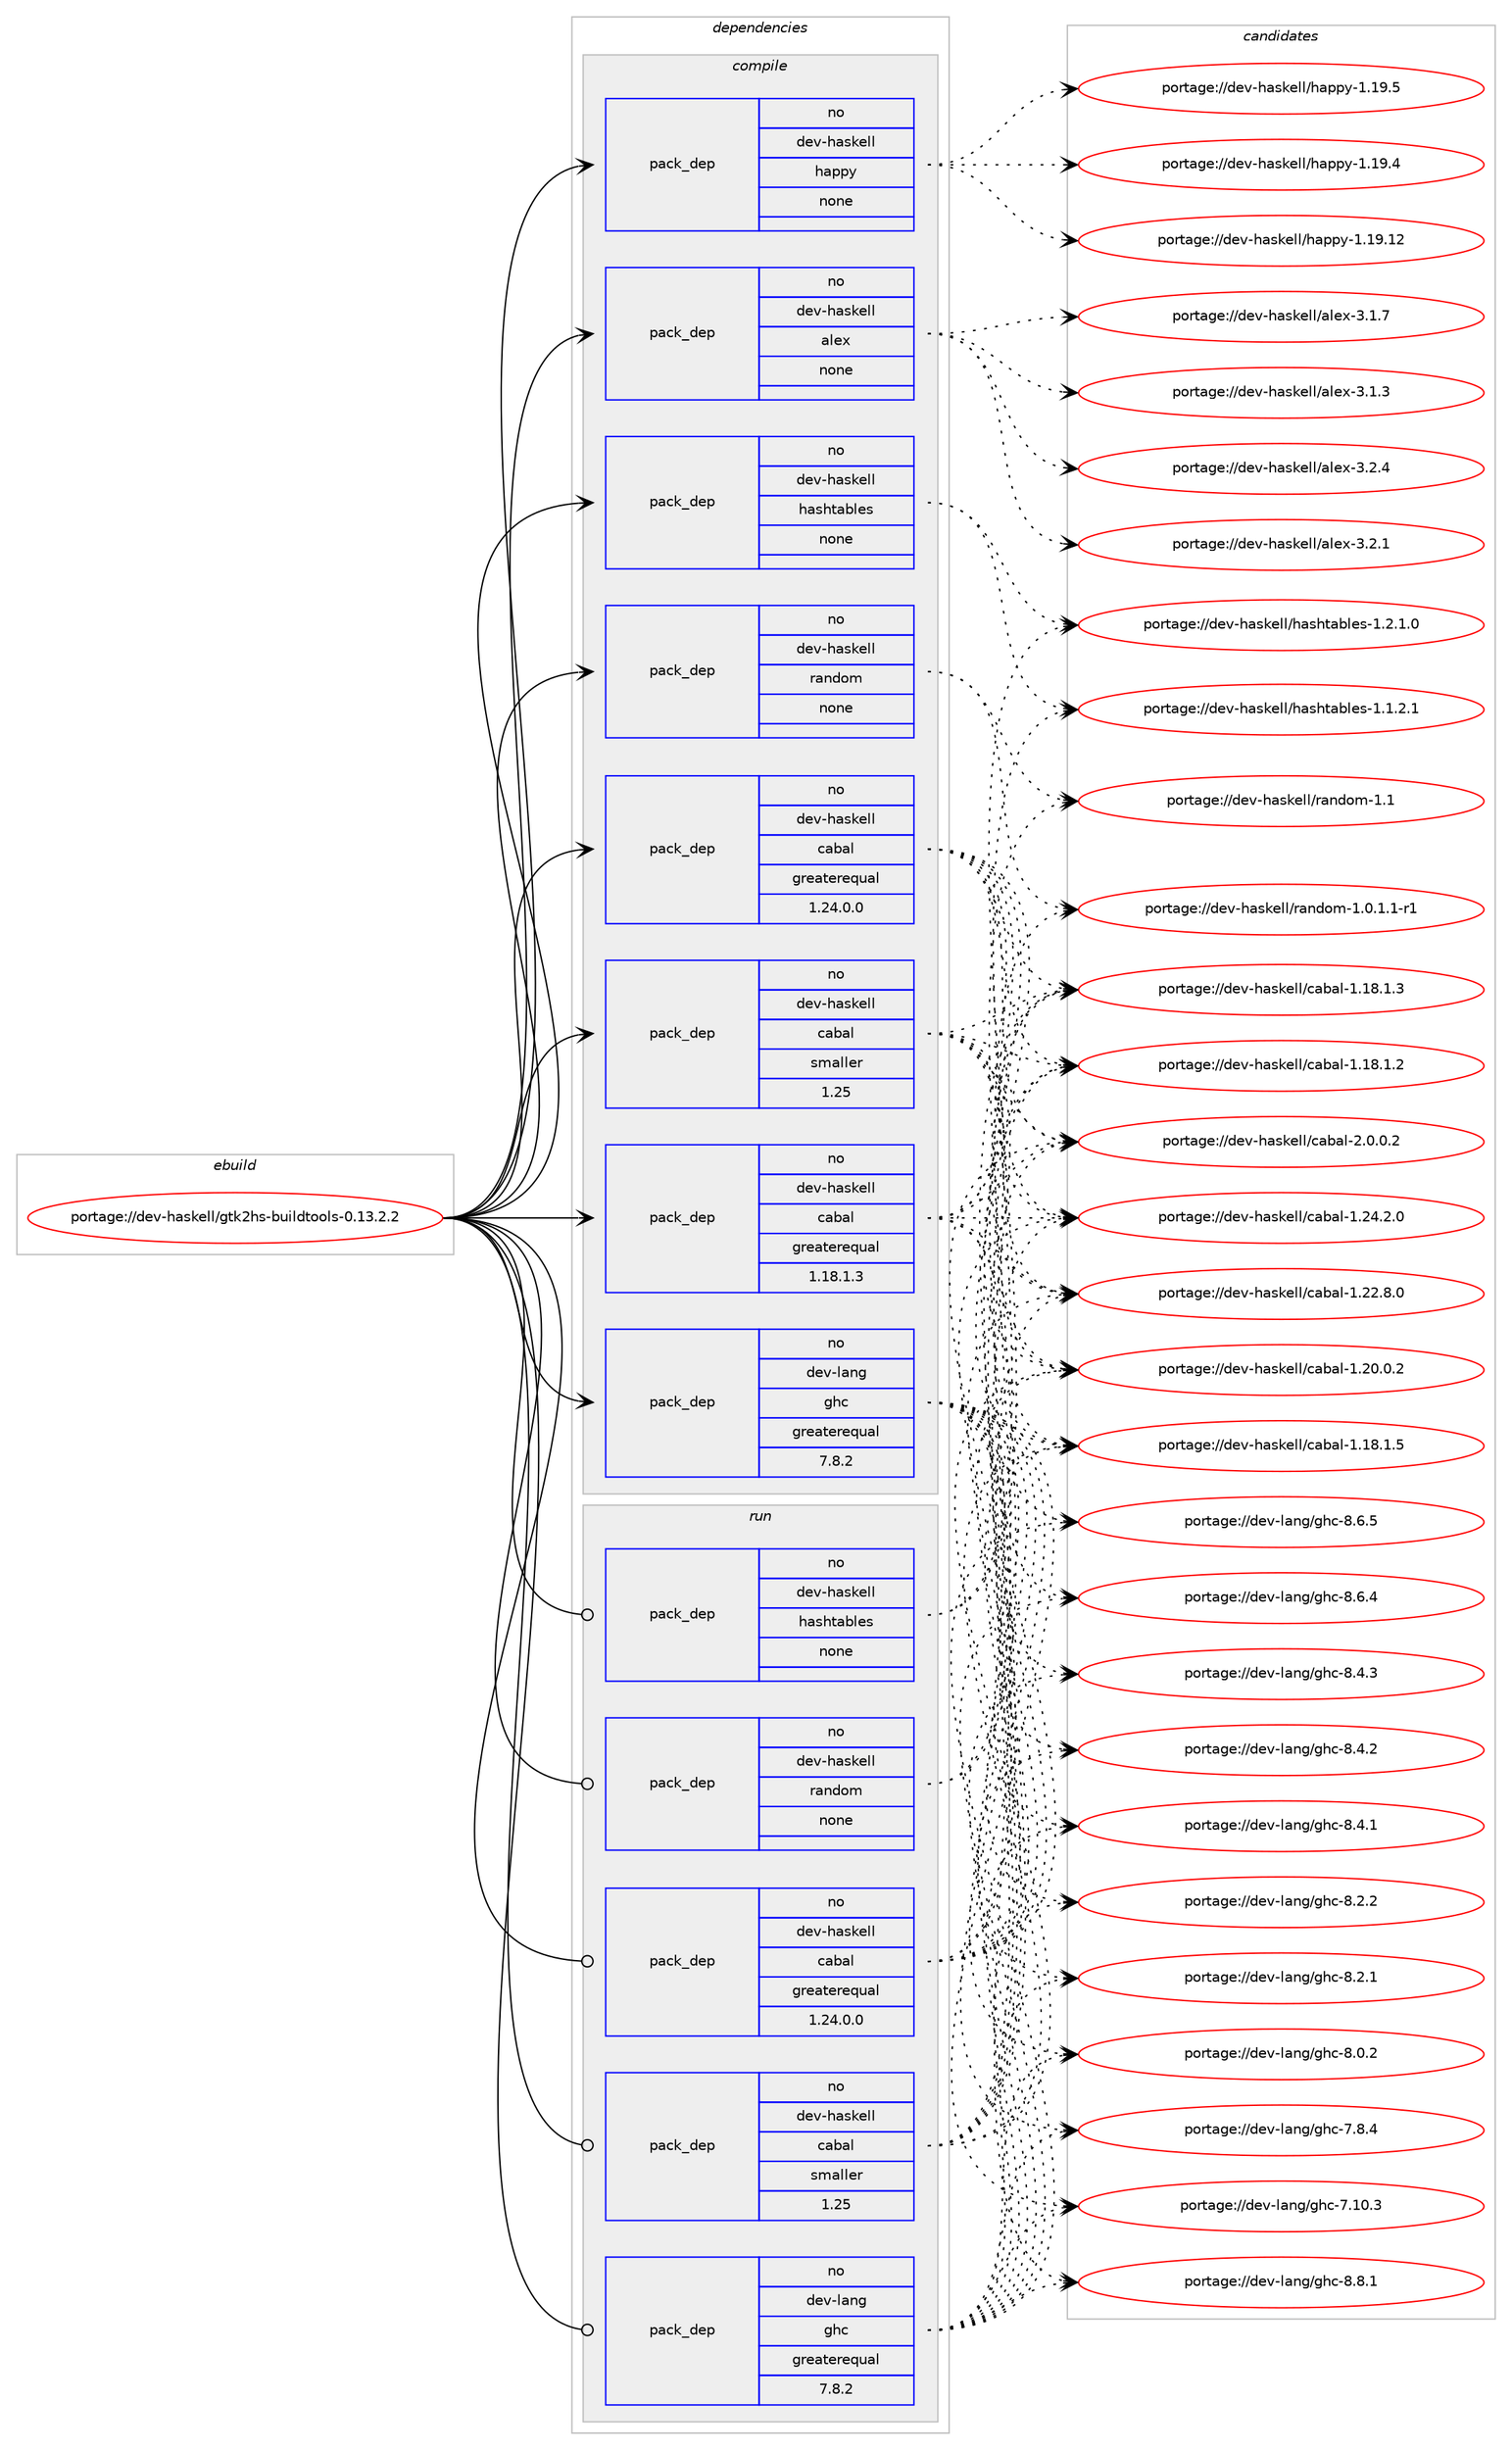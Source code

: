 digraph prolog {

# *************
# Graph options
# *************

newrank=true;
concentrate=true;
compound=true;
graph [rankdir=LR,fontname=Helvetica,fontsize=10,ranksep=1.5];#, ranksep=2.5, nodesep=0.2];
edge  [arrowhead=vee];
node  [fontname=Helvetica,fontsize=10];

# **********
# The ebuild
# **********

subgraph cluster_leftcol {
color=gray;
rank=same;
label=<<i>ebuild</i>>;
id [label="portage://dev-haskell/gtk2hs-buildtools-0.13.2.2", color=red, width=4, href="../dev-haskell/gtk2hs-buildtools-0.13.2.2.svg"];
}

# ****************
# The dependencies
# ****************

subgraph cluster_midcol {
color=gray;
label=<<i>dependencies</i>>;
subgraph cluster_compile {
fillcolor="#eeeeee";
style=filled;
label=<<i>compile</i>>;
subgraph pack420783 {
dependency561190 [label=<<TABLE BORDER="0" CELLBORDER="1" CELLSPACING="0" CELLPADDING="4" WIDTH="220"><TR><TD ROWSPAN="6" CELLPADDING="30">pack_dep</TD></TR><TR><TD WIDTH="110">no</TD></TR><TR><TD>dev-haskell</TD></TR><TR><TD>alex</TD></TR><TR><TD>none</TD></TR><TR><TD></TD></TR></TABLE>>, shape=none, color=blue];
}
id:e -> dependency561190:w [weight=20,style="solid",arrowhead="vee"];
subgraph pack420784 {
dependency561191 [label=<<TABLE BORDER="0" CELLBORDER="1" CELLSPACING="0" CELLPADDING="4" WIDTH="220"><TR><TD ROWSPAN="6" CELLPADDING="30">pack_dep</TD></TR><TR><TD WIDTH="110">no</TD></TR><TR><TD>dev-haskell</TD></TR><TR><TD>cabal</TD></TR><TR><TD>greaterequal</TD></TR><TR><TD>1.18.1.3</TD></TR></TABLE>>, shape=none, color=blue];
}
id:e -> dependency561191:w [weight=20,style="solid",arrowhead="vee"];
subgraph pack420785 {
dependency561192 [label=<<TABLE BORDER="0" CELLBORDER="1" CELLSPACING="0" CELLPADDING="4" WIDTH="220"><TR><TD ROWSPAN="6" CELLPADDING="30">pack_dep</TD></TR><TR><TD WIDTH="110">no</TD></TR><TR><TD>dev-haskell</TD></TR><TR><TD>cabal</TD></TR><TR><TD>greaterequal</TD></TR><TR><TD>1.24.0.0</TD></TR></TABLE>>, shape=none, color=blue];
}
id:e -> dependency561192:w [weight=20,style="solid",arrowhead="vee"];
subgraph pack420786 {
dependency561193 [label=<<TABLE BORDER="0" CELLBORDER="1" CELLSPACING="0" CELLPADDING="4" WIDTH="220"><TR><TD ROWSPAN="6" CELLPADDING="30">pack_dep</TD></TR><TR><TD WIDTH="110">no</TD></TR><TR><TD>dev-haskell</TD></TR><TR><TD>cabal</TD></TR><TR><TD>smaller</TD></TR><TR><TD>1.25</TD></TR></TABLE>>, shape=none, color=blue];
}
id:e -> dependency561193:w [weight=20,style="solid",arrowhead="vee"];
subgraph pack420787 {
dependency561194 [label=<<TABLE BORDER="0" CELLBORDER="1" CELLSPACING="0" CELLPADDING="4" WIDTH="220"><TR><TD ROWSPAN="6" CELLPADDING="30">pack_dep</TD></TR><TR><TD WIDTH="110">no</TD></TR><TR><TD>dev-haskell</TD></TR><TR><TD>happy</TD></TR><TR><TD>none</TD></TR><TR><TD></TD></TR></TABLE>>, shape=none, color=blue];
}
id:e -> dependency561194:w [weight=20,style="solid",arrowhead="vee"];
subgraph pack420788 {
dependency561195 [label=<<TABLE BORDER="0" CELLBORDER="1" CELLSPACING="0" CELLPADDING="4" WIDTH="220"><TR><TD ROWSPAN="6" CELLPADDING="30">pack_dep</TD></TR><TR><TD WIDTH="110">no</TD></TR><TR><TD>dev-haskell</TD></TR><TR><TD>hashtables</TD></TR><TR><TD>none</TD></TR><TR><TD></TD></TR></TABLE>>, shape=none, color=blue];
}
id:e -> dependency561195:w [weight=20,style="solid",arrowhead="vee"];
subgraph pack420789 {
dependency561196 [label=<<TABLE BORDER="0" CELLBORDER="1" CELLSPACING="0" CELLPADDING="4" WIDTH="220"><TR><TD ROWSPAN="6" CELLPADDING="30">pack_dep</TD></TR><TR><TD WIDTH="110">no</TD></TR><TR><TD>dev-haskell</TD></TR><TR><TD>random</TD></TR><TR><TD>none</TD></TR><TR><TD></TD></TR></TABLE>>, shape=none, color=blue];
}
id:e -> dependency561196:w [weight=20,style="solid",arrowhead="vee"];
subgraph pack420790 {
dependency561197 [label=<<TABLE BORDER="0" CELLBORDER="1" CELLSPACING="0" CELLPADDING="4" WIDTH="220"><TR><TD ROWSPAN="6" CELLPADDING="30">pack_dep</TD></TR><TR><TD WIDTH="110">no</TD></TR><TR><TD>dev-lang</TD></TR><TR><TD>ghc</TD></TR><TR><TD>greaterequal</TD></TR><TR><TD>7.8.2</TD></TR></TABLE>>, shape=none, color=blue];
}
id:e -> dependency561197:w [weight=20,style="solid",arrowhead="vee"];
}
subgraph cluster_compileandrun {
fillcolor="#eeeeee";
style=filled;
label=<<i>compile and run</i>>;
}
subgraph cluster_run {
fillcolor="#eeeeee";
style=filled;
label=<<i>run</i>>;
subgraph pack420791 {
dependency561198 [label=<<TABLE BORDER="0" CELLBORDER="1" CELLSPACING="0" CELLPADDING="4" WIDTH="220"><TR><TD ROWSPAN="6" CELLPADDING="30">pack_dep</TD></TR><TR><TD WIDTH="110">no</TD></TR><TR><TD>dev-haskell</TD></TR><TR><TD>cabal</TD></TR><TR><TD>greaterequal</TD></TR><TR><TD>1.24.0.0</TD></TR></TABLE>>, shape=none, color=blue];
}
id:e -> dependency561198:w [weight=20,style="solid",arrowhead="odot"];
subgraph pack420792 {
dependency561199 [label=<<TABLE BORDER="0" CELLBORDER="1" CELLSPACING="0" CELLPADDING="4" WIDTH="220"><TR><TD ROWSPAN="6" CELLPADDING="30">pack_dep</TD></TR><TR><TD WIDTH="110">no</TD></TR><TR><TD>dev-haskell</TD></TR><TR><TD>cabal</TD></TR><TR><TD>smaller</TD></TR><TR><TD>1.25</TD></TR></TABLE>>, shape=none, color=blue];
}
id:e -> dependency561199:w [weight=20,style="solid",arrowhead="odot"];
subgraph pack420793 {
dependency561200 [label=<<TABLE BORDER="0" CELLBORDER="1" CELLSPACING="0" CELLPADDING="4" WIDTH="220"><TR><TD ROWSPAN="6" CELLPADDING="30">pack_dep</TD></TR><TR><TD WIDTH="110">no</TD></TR><TR><TD>dev-haskell</TD></TR><TR><TD>hashtables</TD></TR><TR><TD>none</TD></TR><TR><TD></TD></TR></TABLE>>, shape=none, color=blue];
}
id:e -> dependency561200:w [weight=20,style="solid",arrowhead="odot"];
subgraph pack420794 {
dependency561201 [label=<<TABLE BORDER="0" CELLBORDER="1" CELLSPACING="0" CELLPADDING="4" WIDTH="220"><TR><TD ROWSPAN="6" CELLPADDING="30">pack_dep</TD></TR><TR><TD WIDTH="110">no</TD></TR><TR><TD>dev-haskell</TD></TR><TR><TD>random</TD></TR><TR><TD>none</TD></TR><TR><TD></TD></TR></TABLE>>, shape=none, color=blue];
}
id:e -> dependency561201:w [weight=20,style="solid",arrowhead="odot"];
subgraph pack420795 {
dependency561202 [label=<<TABLE BORDER="0" CELLBORDER="1" CELLSPACING="0" CELLPADDING="4" WIDTH="220"><TR><TD ROWSPAN="6" CELLPADDING="30">pack_dep</TD></TR><TR><TD WIDTH="110">no</TD></TR><TR><TD>dev-lang</TD></TR><TR><TD>ghc</TD></TR><TR><TD>greaterequal</TD></TR><TR><TD>7.8.2</TD></TR></TABLE>>, shape=none, color=blue];
}
id:e -> dependency561202:w [weight=20,style="solid",arrowhead="odot"];
}
}

# **************
# The candidates
# **************

subgraph cluster_choices {
rank=same;
color=gray;
label=<<i>candidates</i>>;

subgraph choice420783 {
color=black;
nodesep=1;
choice10010111845104971151071011081084797108101120455146504652 [label="portage://dev-haskell/alex-3.2.4", color=red, width=4,href="../dev-haskell/alex-3.2.4.svg"];
choice10010111845104971151071011081084797108101120455146504649 [label="portage://dev-haskell/alex-3.2.1", color=red, width=4,href="../dev-haskell/alex-3.2.1.svg"];
choice10010111845104971151071011081084797108101120455146494655 [label="portage://dev-haskell/alex-3.1.7", color=red, width=4,href="../dev-haskell/alex-3.1.7.svg"];
choice10010111845104971151071011081084797108101120455146494651 [label="portage://dev-haskell/alex-3.1.3", color=red, width=4,href="../dev-haskell/alex-3.1.3.svg"];
dependency561190:e -> choice10010111845104971151071011081084797108101120455146504652:w [style=dotted,weight="100"];
dependency561190:e -> choice10010111845104971151071011081084797108101120455146504649:w [style=dotted,weight="100"];
dependency561190:e -> choice10010111845104971151071011081084797108101120455146494655:w [style=dotted,weight="100"];
dependency561190:e -> choice10010111845104971151071011081084797108101120455146494651:w [style=dotted,weight="100"];
}
subgraph choice420784 {
color=black;
nodesep=1;
choice100101118451049711510710110810847999798971084550464846484650 [label="portage://dev-haskell/cabal-2.0.0.2", color=red, width=4,href="../dev-haskell/cabal-2.0.0.2.svg"];
choice10010111845104971151071011081084799979897108454946505246504648 [label="portage://dev-haskell/cabal-1.24.2.0", color=red, width=4,href="../dev-haskell/cabal-1.24.2.0.svg"];
choice10010111845104971151071011081084799979897108454946505046564648 [label="portage://dev-haskell/cabal-1.22.8.0", color=red, width=4,href="../dev-haskell/cabal-1.22.8.0.svg"];
choice10010111845104971151071011081084799979897108454946504846484650 [label="portage://dev-haskell/cabal-1.20.0.2", color=red, width=4,href="../dev-haskell/cabal-1.20.0.2.svg"];
choice10010111845104971151071011081084799979897108454946495646494653 [label="portage://dev-haskell/cabal-1.18.1.5", color=red, width=4,href="../dev-haskell/cabal-1.18.1.5.svg"];
choice10010111845104971151071011081084799979897108454946495646494651 [label="portage://dev-haskell/cabal-1.18.1.3", color=red, width=4,href="../dev-haskell/cabal-1.18.1.3.svg"];
choice10010111845104971151071011081084799979897108454946495646494650 [label="portage://dev-haskell/cabal-1.18.1.2", color=red, width=4,href="../dev-haskell/cabal-1.18.1.2.svg"];
dependency561191:e -> choice100101118451049711510710110810847999798971084550464846484650:w [style=dotted,weight="100"];
dependency561191:e -> choice10010111845104971151071011081084799979897108454946505246504648:w [style=dotted,weight="100"];
dependency561191:e -> choice10010111845104971151071011081084799979897108454946505046564648:w [style=dotted,weight="100"];
dependency561191:e -> choice10010111845104971151071011081084799979897108454946504846484650:w [style=dotted,weight="100"];
dependency561191:e -> choice10010111845104971151071011081084799979897108454946495646494653:w [style=dotted,weight="100"];
dependency561191:e -> choice10010111845104971151071011081084799979897108454946495646494651:w [style=dotted,weight="100"];
dependency561191:e -> choice10010111845104971151071011081084799979897108454946495646494650:w [style=dotted,weight="100"];
}
subgraph choice420785 {
color=black;
nodesep=1;
choice100101118451049711510710110810847999798971084550464846484650 [label="portage://dev-haskell/cabal-2.0.0.2", color=red, width=4,href="../dev-haskell/cabal-2.0.0.2.svg"];
choice10010111845104971151071011081084799979897108454946505246504648 [label="portage://dev-haskell/cabal-1.24.2.0", color=red, width=4,href="../dev-haskell/cabal-1.24.2.0.svg"];
choice10010111845104971151071011081084799979897108454946505046564648 [label="portage://dev-haskell/cabal-1.22.8.0", color=red, width=4,href="../dev-haskell/cabal-1.22.8.0.svg"];
choice10010111845104971151071011081084799979897108454946504846484650 [label="portage://dev-haskell/cabal-1.20.0.2", color=red, width=4,href="../dev-haskell/cabal-1.20.0.2.svg"];
choice10010111845104971151071011081084799979897108454946495646494653 [label="portage://dev-haskell/cabal-1.18.1.5", color=red, width=4,href="../dev-haskell/cabal-1.18.1.5.svg"];
choice10010111845104971151071011081084799979897108454946495646494651 [label="portage://dev-haskell/cabal-1.18.1.3", color=red, width=4,href="../dev-haskell/cabal-1.18.1.3.svg"];
choice10010111845104971151071011081084799979897108454946495646494650 [label="portage://dev-haskell/cabal-1.18.1.2", color=red, width=4,href="../dev-haskell/cabal-1.18.1.2.svg"];
dependency561192:e -> choice100101118451049711510710110810847999798971084550464846484650:w [style=dotted,weight="100"];
dependency561192:e -> choice10010111845104971151071011081084799979897108454946505246504648:w [style=dotted,weight="100"];
dependency561192:e -> choice10010111845104971151071011081084799979897108454946505046564648:w [style=dotted,weight="100"];
dependency561192:e -> choice10010111845104971151071011081084799979897108454946504846484650:w [style=dotted,weight="100"];
dependency561192:e -> choice10010111845104971151071011081084799979897108454946495646494653:w [style=dotted,weight="100"];
dependency561192:e -> choice10010111845104971151071011081084799979897108454946495646494651:w [style=dotted,weight="100"];
dependency561192:e -> choice10010111845104971151071011081084799979897108454946495646494650:w [style=dotted,weight="100"];
}
subgraph choice420786 {
color=black;
nodesep=1;
choice100101118451049711510710110810847999798971084550464846484650 [label="portage://dev-haskell/cabal-2.0.0.2", color=red, width=4,href="../dev-haskell/cabal-2.0.0.2.svg"];
choice10010111845104971151071011081084799979897108454946505246504648 [label="portage://dev-haskell/cabal-1.24.2.0", color=red, width=4,href="../dev-haskell/cabal-1.24.2.0.svg"];
choice10010111845104971151071011081084799979897108454946505046564648 [label="portage://dev-haskell/cabal-1.22.8.0", color=red, width=4,href="../dev-haskell/cabal-1.22.8.0.svg"];
choice10010111845104971151071011081084799979897108454946504846484650 [label="portage://dev-haskell/cabal-1.20.0.2", color=red, width=4,href="../dev-haskell/cabal-1.20.0.2.svg"];
choice10010111845104971151071011081084799979897108454946495646494653 [label="portage://dev-haskell/cabal-1.18.1.5", color=red, width=4,href="../dev-haskell/cabal-1.18.1.5.svg"];
choice10010111845104971151071011081084799979897108454946495646494651 [label="portage://dev-haskell/cabal-1.18.1.3", color=red, width=4,href="../dev-haskell/cabal-1.18.1.3.svg"];
choice10010111845104971151071011081084799979897108454946495646494650 [label="portage://dev-haskell/cabal-1.18.1.2", color=red, width=4,href="../dev-haskell/cabal-1.18.1.2.svg"];
dependency561193:e -> choice100101118451049711510710110810847999798971084550464846484650:w [style=dotted,weight="100"];
dependency561193:e -> choice10010111845104971151071011081084799979897108454946505246504648:w [style=dotted,weight="100"];
dependency561193:e -> choice10010111845104971151071011081084799979897108454946505046564648:w [style=dotted,weight="100"];
dependency561193:e -> choice10010111845104971151071011081084799979897108454946504846484650:w [style=dotted,weight="100"];
dependency561193:e -> choice10010111845104971151071011081084799979897108454946495646494653:w [style=dotted,weight="100"];
dependency561193:e -> choice10010111845104971151071011081084799979897108454946495646494651:w [style=dotted,weight="100"];
dependency561193:e -> choice10010111845104971151071011081084799979897108454946495646494650:w [style=dotted,weight="100"];
}
subgraph choice420787 {
color=black;
nodesep=1;
choice1001011184510497115107101108108471049711211212145494649574653 [label="portage://dev-haskell/happy-1.19.5", color=red, width=4,href="../dev-haskell/happy-1.19.5.svg"];
choice1001011184510497115107101108108471049711211212145494649574652 [label="portage://dev-haskell/happy-1.19.4", color=red, width=4,href="../dev-haskell/happy-1.19.4.svg"];
choice100101118451049711510710110810847104971121121214549464957464950 [label="portage://dev-haskell/happy-1.19.12", color=red, width=4,href="../dev-haskell/happy-1.19.12.svg"];
dependency561194:e -> choice1001011184510497115107101108108471049711211212145494649574653:w [style=dotted,weight="100"];
dependency561194:e -> choice1001011184510497115107101108108471049711211212145494649574652:w [style=dotted,weight="100"];
dependency561194:e -> choice100101118451049711510710110810847104971121121214549464957464950:w [style=dotted,weight="100"];
}
subgraph choice420788 {
color=black;
nodesep=1;
choice1001011184510497115107101108108471049711510411697981081011154549465046494648 [label="portage://dev-haskell/hashtables-1.2.1.0", color=red, width=4,href="../dev-haskell/hashtables-1.2.1.0.svg"];
choice1001011184510497115107101108108471049711510411697981081011154549464946504649 [label="portage://dev-haskell/hashtables-1.1.2.1", color=red, width=4,href="../dev-haskell/hashtables-1.1.2.1.svg"];
dependency561195:e -> choice1001011184510497115107101108108471049711510411697981081011154549465046494648:w [style=dotted,weight="100"];
dependency561195:e -> choice1001011184510497115107101108108471049711510411697981081011154549464946504649:w [style=dotted,weight="100"];
}
subgraph choice420789 {
color=black;
nodesep=1;
choice1001011184510497115107101108108471149711010011110945494649 [label="portage://dev-haskell/random-1.1", color=red, width=4,href="../dev-haskell/random-1.1.svg"];
choice1001011184510497115107101108108471149711010011110945494648464946494511449 [label="portage://dev-haskell/random-1.0.1.1-r1", color=red, width=4,href="../dev-haskell/random-1.0.1.1-r1.svg"];
dependency561196:e -> choice1001011184510497115107101108108471149711010011110945494649:w [style=dotted,weight="100"];
dependency561196:e -> choice1001011184510497115107101108108471149711010011110945494648464946494511449:w [style=dotted,weight="100"];
}
subgraph choice420790 {
color=black;
nodesep=1;
choice10010111845108971101034710310499455646564649 [label="portage://dev-lang/ghc-8.8.1", color=red, width=4,href="../dev-lang/ghc-8.8.1.svg"];
choice10010111845108971101034710310499455646544653 [label="portage://dev-lang/ghc-8.6.5", color=red, width=4,href="../dev-lang/ghc-8.6.5.svg"];
choice10010111845108971101034710310499455646544652 [label="portage://dev-lang/ghc-8.6.4", color=red, width=4,href="../dev-lang/ghc-8.6.4.svg"];
choice10010111845108971101034710310499455646524651 [label="portage://dev-lang/ghc-8.4.3", color=red, width=4,href="../dev-lang/ghc-8.4.3.svg"];
choice10010111845108971101034710310499455646524650 [label="portage://dev-lang/ghc-8.4.2", color=red, width=4,href="../dev-lang/ghc-8.4.2.svg"];
choice10010111845108971101034710310499455646524649 [label="portage://dev-lang/ghc-8.4.1", color=red, width=4,href="../dev-lang/ghc-8.4.1.svg"];
choice10010111845108971101034710310499455646504650 [label="portage://dev-lang/ghc-8.2.2", color=red, width=4,href="../dev-lang/ghc-8.2.2.svg"];
choice10010111845108971101034710310499455646504649 [label="portage://dev-lang/ghc-8.2.1", color=red, width=4,href="../dev-lang/ghc-8.2.1.svg"];
choice10010111845108971101034710310499455646484650 [label="portage://dev-lang/ghc-8.0.2", color=red, width=4,href="../dev-lang/ghc-8.0.2.svg"];
choice10010111845108971101034710310499455546564652 [label="portage://dev-lang/ghc-7.8.4", color=red, width=4,href="../dev-lang/ghc-7.8.4.svg"];
choice1001011184510897110103471031049945554649484651 [label="portage://dev-lang/ghc-7.10.3", color=red, width=4,href="../dev-lang/ghc-7.10.3.svg"];
dependency561197:e -> choice10010111845108971101034710310499455646564649:w [style=dotted,weight="100"];
dependency561197:e -> choice10010111845108971101034710310499455646544653:w [style=dotted,weight="100"];
dependency561197:e -> choice10010111845108971101034710310499455646544652:w [style=dotted,weight="100"];
dependency561197:e -> choice10010111845108971101034710310499455646524651:w [style=dotted,weight="100"];
dependency561197:e -> choice10010111845108971101034710310499455646524650:w [style=dotted,weight="100"];
dependency561197:e -> choice10010111845108971101034710310499455646524649:w [style=dotted,weight="100"];
dependency561197:e -> choice10010111845108971101034710310499455646504650:w [style=dotted,weight="100"];
dependency561197:e -> choice10010111845108971101034710310499455646504649:w [style=dotted,weight="100"];
dependency561197:e -> choice10010111845108971101034710310499455646484650:w [style=dotted,weight="100"];
dependency561197:e -> choice10010111845108971101034710310499455546564652:w [style=dotted,weight="100"];
dependency561197:e -> choice1001011184510897110103471031049945554649484651:w [style=dotted,weight="100"];
}
subgraph choice420791 {
color=black;
nodesep=1;
choice100101118451049711510710110810847999798971084550464846484650 [label="portage://dev-haskell/cabal-2.0.0.2", color=red, width=4,href="../dev-haskell/cabal-2.0.0.2.svg"];
choice10010111845104971151071011081084799979897108454946505246504648 [label="portage://dev-haskell/cabal-1.24.2.0", color=red, width=4,href="../dev-haskell/cabal-1.24.2.0.svg"];
choice10010111845104971151071011081084799979897108454946505046564648 [label="portage://dev-haskell/cabal-1.22.8.0", color=red, width=4,href="../dev-haskell/cabal-1.22.8.0.svg"];
choice10010111845104971151071011081084799979897108454946504846484650 [label="portage://dev-haskell/cabal-1.20.0.2", color=red, width=4,href="../dev-haskell/cabal-1.20.0.2.svg"];
choice10010111845104971151071011081084799979897108454946495646494653 [label="portage://dev-haskell/cabal-1.18.1.5", color=red, width=4,href="../dev-haskell/cabal-1.18.1.5.svg"];
choice10010111845104971151071011081084799979897108454946495646494651 [label="portage://dev-haskell/cabal-1.18.1.3", color=red, width=4,href="../dev-haskell/cabal-1.18.1.3.svg"];
choice10010111845104971151071011081084799979897108454946495646494650 [label="portage://dev-haskell/cabal-1.18.1.2", color=red, width=4,href="../dev-haskell/cabal-1.18.1.2.svg"];
dependency561198:e -> choice100101118451049711510710110810847999798971084550464846484650:w [style=dotted,weight="100"];
dependency561198:e -> choice10010111845104971151071011081084799979897108454946505246504648:w [style=dotted,weight="100"];
dependency561198:e -> choice10010111845104971151071011081084799979897108454946505046564648:w [style=dotted,weight="100"];
dependency561198:e -> choice10010111845104971151071011081084799979897108454946504846484650:w [style=dotted,weight="100"];
dependency561198:e -> choice10010111845104971151071011081084799979897108454946495646494653:w [style=dotted,weight="100"];
dependency561198:e -> choice10010111845104971151071011081084799979897108454946495646494651:w [style=dotted,weight="100"];
dependency561198:e -> choice10010111845104971151071011081084799979897108454946495646494650:w [style=dotted,weight="100"];
}
subgraph choice420792 {
color=black;
nodesep=1;
choice100101118451049711510710110810847999798971084550464846484650 [label="portage://dev-haskell/cabal-2.0.0.2", color=red, width=4,href="../dev-haskell/cabal-2.0.0.2.svg"];
choice10010111845104971151071011081084799979897108454946505246504648 [label="portage://dev-haskell/cabal-1.24.2.0", color=red, width=4,href="../dev-haskell/cabal-1.24.2.0.svg"];
choice10010111845104971151071011081084799979897108454946505046564648 [label="portage://dev-haskell/cabal-1.22.8.0", color=red, width=4,href="../dev-haskell/cabal-1.22.8.0.svg"];
choice10010111845104971151071011081084799979897108454946504846484650 [label="portage://dev-haskell/cabal-1.20.0.2", color=red, width=4,href="../dev-haskell/cabal-1.20.0.2.svg"];
choice10010111845104971151071011081084799979897108454946495646494653 [label="portage://dev-haskell/cabal-1.18.1.5", color=red, width=4,href="../dev-haskell/cabal-1.18.1.5.svg"];
choice10010111845104971151071011081084799979897108454946495646494651 [label="portage://dev-haskell/cabal-1.18.1.3", color=red, width=4,href="../dev-haskell/cabal-1.18.1.3.svg"];
choice10010111845104971151071011081084799979897108454946495646494650 [label="portage://dev-haskell/cabal-1.18.1.2", color=red, width=4,href="../dev-haskell/cabal-1.18.1.2.svg"];
dependency561199:e -> choice100101118451049711510710110810847999798971084550464846484650:w [style=dotted,weight="100"];
dependency561199:e -> choice10010111845104971151071011081084799979897108454946505246504648:w [style=dotted,weight="100"];
dependency561199:e -> choice10010111845104971151071011081084799979897108454946505046564648:w [style=dotted,weight="100"];
dependency561199:e -> choice10010111845104971151071011081084799979897108454946504846484650:w [style=dotted,weight="100"];
dependency561199:e -> choice10010111845104971151071011081084799979897108454946495646494653:w [style=dotted,weight="100"];
dependency561199:e -> choice10010111845104971151071011081084799979897108454946495646494651:w [style=dotted,weight="100"];
dependency561199:e -> choice10010111845104971151071011081084799979897108454946495646494650:w [style=dotted,weight="100"];
}
subgraph choice420793 {
color=black;
nodesep=1;
choice1001011184510497115107101108108471049711510411697981081011154549465046494648 [label="portage://dev-haskell/hashtables-1.2.1.0", color=red, width=4,href="../dev-haskell/hashtables-1.2.1.0.svg"];
choice1001011184510497115107101108108471049711510411697981081011154549464946504649 [label="portage://dev-haskell/hashtables-1.1.2.1", color=red, width=4,href="../dev-haskell/hashtables-1.1.2.1.svg"];
dependency561200:e -> choice1001011184510497115107101108108471049711510411697981081011154549465046494648:w [style=dotted,weight="100"];
dependency561200:e -> choice1001011184510497115107101108108471049711510411697981081011154549464946504649:w [style=dotted,weight="100"];
}
subgraph choice420794 {
color=black;
nodesep=1;
choice1001011184510497115107101108108471149711010011110945494649 [label="portage://dev-haskell/random-1.1", color=red, width=4,href="../dev-haskell/random-1.1.svg"];
choice1001011184510497115107101108108471149711010011110945494648464946494511449 [label="portage://dev-haskell/random-1.0.1.1-r1", color=red, width=4,href="../dev-haskell/random-1.0.1.1-r1.svg"];
dependency561201:e -> choice1001011184510497115107101108108471149711010011110945494649:w [style=dotted,weight="100"];
dependency561201:e -> choice1001011184510497115107101108108471149711010011110945494648464946494511449:w [style=dotted,weight="100"];
}
subgraph choice420795 {
color=black;
nodesep=1;
choice10010111845108971101034710310499455646564649 [label="portage://dev-lang/ghc-8.8.1", color=red, width=4,href="../dev-lang/ghc-8.8.1.svg"];
choice10010111845108971101034710310499455646544653 [label="portage://dev-lang/ghc-8.6.5", color=red, width=4,href="../dev-lang/ghc-8.6.5.svg"];
choice10010111845108971101034710310499455646544652 [label="portage://dev-lang/ghc-8.6.4", color=red, width=4,href="../dev-lang/ghc-8.6.4.svg"];
choice10010111845108971101034710310499455646524651 [label="portage://dev-lang/ghc-8.4.3", color=red, width=4,href="../dev-lang/ghc-8.4.3.svg"];
choice10010111845108971101034710310499455646524650 [label="portage://dev-lang/ghc-8.4.2", color=red, width=4,href="../dev-lang/ghc-8.4.2.svg"];
choice10010111845108971101034710310499455646524649 [label="portage://dev-lang/ghc-8.4.1", color=red, width=4,href="../dev-lang/ghc-8.4.1.svg"];
choice10010111845108971101034710310499455646504650 [label="portage://dev-lang/ghc-8.2.2", color=red, width=4,href="../dev-lang/ghc-8.2.2.svg"];
choice10010111845108971101034710310499455646504649 [label="portage://dev-lang/ghc-8.2.1", color=red, width=4,href="../dev-lang/ghc-8.2.1.svg"];
choice10010111845108971101034710310499455646484650 [label="portage://dev-lang/ghc-8.0.2", color=red, width=4,href="../dev-lang/ghc-8.0.2.svg"];
choice10010111845108971101034710310499455546564652 [label="portage://dev-lang/ghc-7.8.4", color=red, width=4,href="../dev-lang/ghc-7.8.4.svg"];
choice1001011184510897110103471031049945554649484651 [label="portage://dev-lang/ghc-7.10.3", color=red, width=4,href="../dev-lang/ghc-7.10.3.svg"];
dependency561202:e -> choice10010111845108971101034710310499455646564649:w [style=dotted,weight="100"];
dependency561202:e -> choice10010111845108971101034710310499455646544653:w [style=dotted,weight="100"];
dependency561202:e -> choice10010111845108971101034710310499455646544652:w [style=dotted,weight="100"];
dependency561202:e -> choice10010111845108971101034710310499455646524651:w [style=dotted,weight="100"];
dependency561202:e -> choice10010111845108971101034710310499455646524650:w [style=dotted,weight="100"];
dependency561202:e -> choice10010111845108971101034710310499455646524649:w [style=dotted,weight="100"];
dependency561202:e -> choice10010111845108971101034710310499455646504650:w [style=dotted,weight="100"];
dependency561202:e -> choice10010111845108971101034710310499455646504649:w [style=dotted,weight="100"];
dependency561202:e -> choice10010111845108971101034710310499455646484650:w [style=dotted,weight="100"];
dependency561202:e -> choice10010111845108971101034710310499455546564652:w [style=dotted,weight="100"];
dependency561202:e -> choice1001011184510897110103471031049945554649484651:w [style=dotted,weight="100"];
}
}

}
